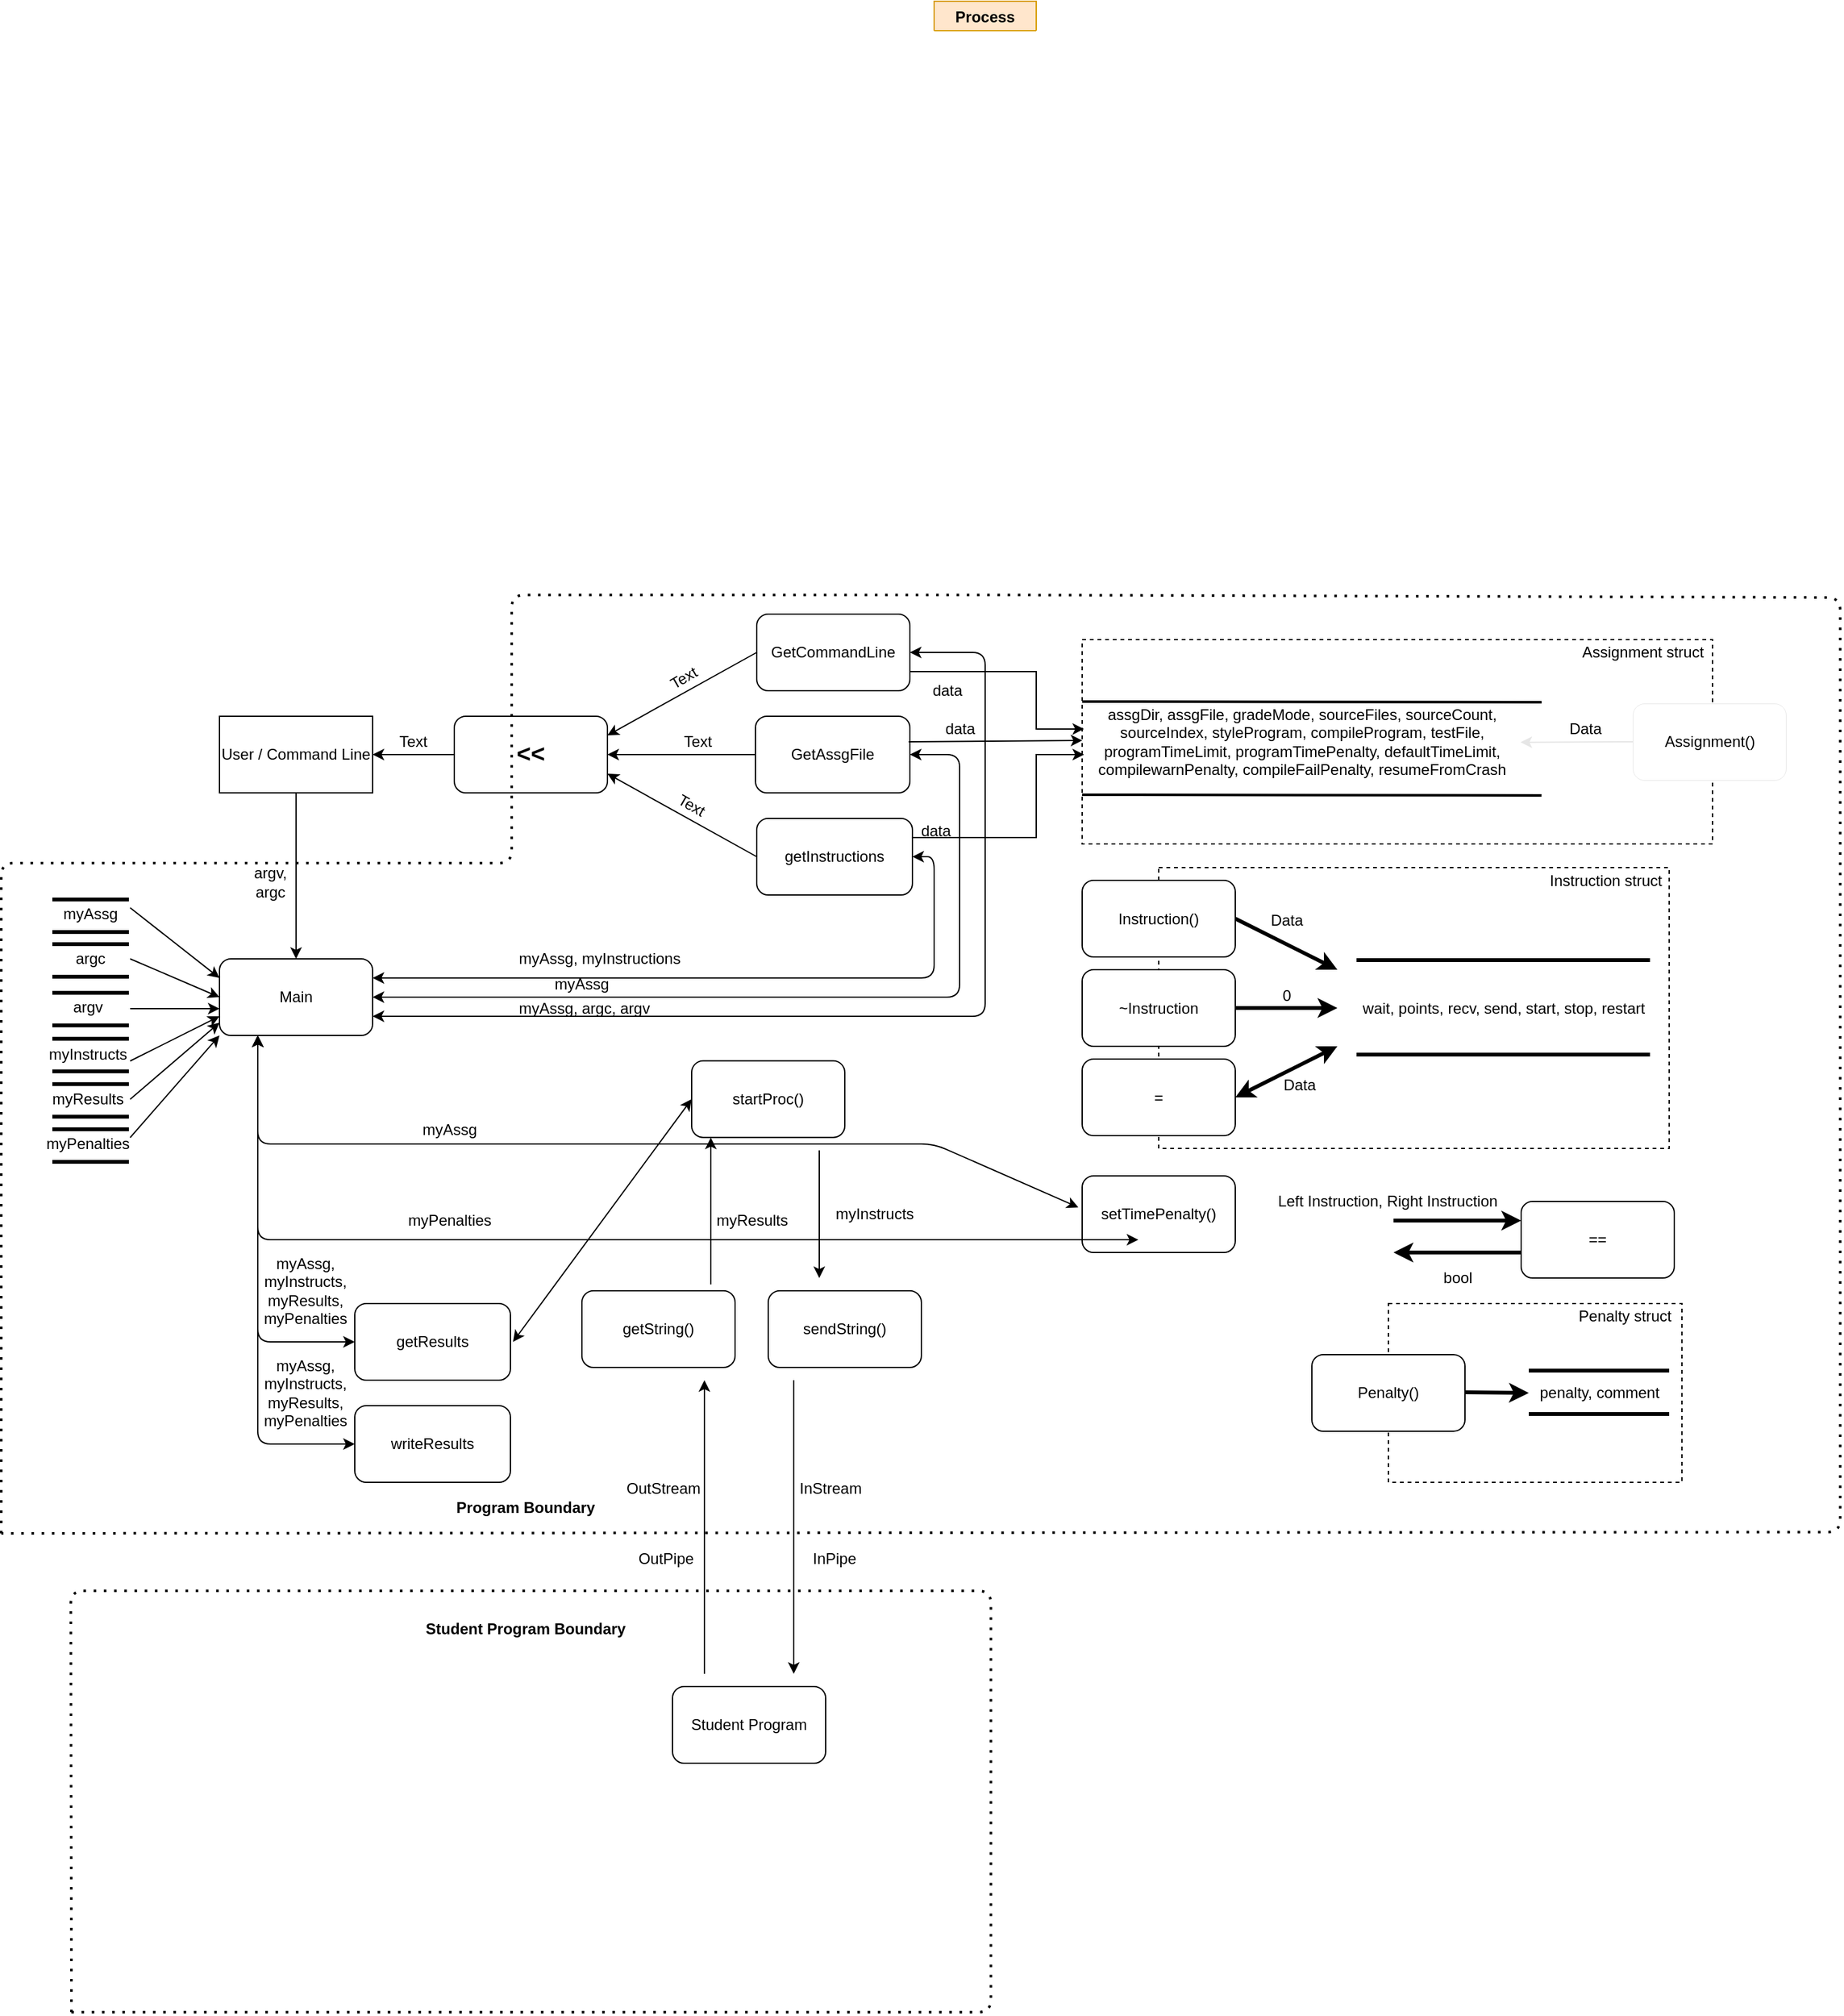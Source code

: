 <mxfile version="14.8.0" type="github">
  <diagram id="rguHkUJNCdWoJHxLz1bB" name="Main">
    <mxGraphModel dx="1021" dy="1417" grid="1" gridSize="10" guides="1" tooltips="1" connect="1" arrows="1" fold="1" page="1" pageScale="1" pageWidth="1100" pageHeight="850" math="0" shadow="0">
      <root>
        <mxCell id="0" />
        <mxCell id="1" parent="0" />
        <mxCell id="ouV6f6dpfnicYTkGdIAP-37" value="" style="rounded=0;whiteSpace=wrap;html=1;dashed=1;" parent="1" vertex="1">
          <mxGeometry x="1206" y="860" width="230" height="140" as="geometry" />
        </mxCell>
        <mxCell id="ouV6f6dpfnicYTkGdIAP-25" value="" style="rounded=0;whiteSpace=wrap;html=1;dashed=1;" parent="1" vertex="1">
          <mxGeometry x="1026" y="518.5" width="400" height="220" as="geometry" />
        </mxCell>
        <mxCell id="ouV6f6dpfnicYTkGdIAP-11" value="" style="rounded=0;whiteSpace=wrap;html=1;dashed=1;strokeWidth=1;direction=east;" parent="1" vertex="1">
          <mxGeometry x="966" y="340" width="494" height="160" as="geometry" />
        </mxCell>
        <mxCell id="XmJ7mHtLs4GO2itL8WQK-5" value="Main" style="rounded=1;whiteSpace=wrap;html=1;" parent="1" vertex="1">
          <mxGeometry x="290" y="590" width="120" height="60" as="geometry" />
        </mxCell>
        <mxCell id="nmjA72ro4ZMUYENDKjPd-1" value="Process" style="swimlane;fillColor=#ffe6cc;strokeColor=#d79b00;startSize=30;" parent="1" vertex="1" collapsed="1">
          <mxGeometry x="850" y="-160" width="80" height="23" as="geometry">
            <mxRectangle x="850" y="-160" width="200" height="430" as="alternateBounds" />
          </mxGeometry>
        </mxCell>
        <mxCell id="nmjA72ro4ZMUYENDKjPd-2" value="- *myPenalty" style="text;html=1;align=center;verticalAlign=middle;resizable=0;points=[];autosize=1;strokeColor=none;" parent="nmjA72ro4ZMUYENDKjPd-1" vertex="1">
          <mxGeometry x="4" y="30" width="80" height="20" as="geometry" />
        </mxCell>
        <mxCell id="nmjA72ro4ZMUYENDKjPd-8" value="- killPenalty" style="text;html=1;align=center;verticalAlign=middle;resizable=0;points=[];autosize=1;strokeColor=none;" parent="nmjA72ro4ZMUYENDKjPd-1" vertex="1">
          <mxGeometry y="50" width="80" height="20" as="geometry" />
        </mxCell>
        <mxCell id="nmjA72ro4ZMUYENDKjPd-9" value="- timePenalty" style="text;html=1;align=center;verticalAlign=middle;resizable=0;points=[];autosize=1;strokeColor=none;" parent="nmjA72ro4ZMUYENDKjPd-1" vertex="1">
          <mxGeometry y="70" width="90" height="20" as="geometry" />
        </mxCell>
        <mxCell id="nmjA72ro4ZMUYENDKjPd-10" value="- killedPid" style="text;html=1;align=center;verticalAlign=middle;resizable=0;points=[];autosize=1;strokeColor=none;" parent="nmjA72ro4ZMUYENDKjPd-1" vertex="1">
          <mxGeometry y="90" width="70" height="20" as="geometry" />
        </mxCell>
        <mxCell id="nmjA72ro4ZMUYENDKjPd-11" value="- lastSignal" style="text;html=1;align=center;verticalAlign=middle;resizable=0;points=[];autosize=1;strokeColor=none;" parent="nmjA72ro4ZMUYENDKjPd-1" vertex="1">
          <mxGeometry x="4" y="110" width="70" height="20" as="geometry" />
        </mxCell>
        <mxCell id="nmjA72ro4ZMUYENDKjPd-12" value="- currentPid" style="text;html=1;align=center;verticalAlign=middle;resizable=0;points=[];autosize=1;strokeColor=none;" parent="nmjA72ro4ZMUYENDKjPd-1" vertex="1">
          <mxGeometry y="130" width="80" height="20" as="geometry" />
        </mxCell>
        <mxCell id="nmjA72ro4ZMUYENDKjPd-13" value="- inPipe[]" style="text;html=1;align=center;verticalAlign=middle;resizable=0;points=[];autosize=1;strokeColor=none;" parent="nmjA72ro4ZMUYENDKjPd-1" vertex="1">
          <mxGeometry x="4" y="150" width="60" height="20" as="geometry" />
        </mxCell>
        <mxCell id="nmjA72ro4ZMUYENDKjPd-14" value="- outPipe[]" style="text;html=1;align=center;verticalAlign=middle;resizable=0;points=[];autosize=1;strokeColor=none;" parent="nmjA72ro4ZMUYENDKjPd-1" vertex="1">
          <mxGeometry x="2" y="170" width="70" height="20" as="geometry" />
        </mxCell>
        <mxCell id="nmjA72ro4ZMUYENDKjPd-16" value="- *inStream" style="text;html=1;align=center;verticalAlign=middle;resizable=0;points=[];autosize=1;strokeColor=none;" parent="nmjA72ro4ZMUYENDKjPd-1" vertex="1">
          <mxGeometry y="190" width="80" height="20" as="geometry" />
        </mxCell>
        <mxCell id="nmjA72ro4ZMUYENDKjPd-17" value="- *outStream" style="text;html=1;align=center;verticalAlign=middle;resizable=0;points=[];autosize=1;strokeColor=none;" parent="nmjA72ro4ZMUYENDKjPd-1" vertex="1">
          <mxGeometry x="4" y="210" width="80" height="20" as="geometry" />
        </mxCell>
        <mxCell id="ETJHJ8PqHRaNLE2HF3tO-7" value="" style="endArrow=none;html=1;strokeWidth=3;fillColor=#fff2cc;strokeColor=#d6b656;" parent="nmjA72ro4ZMUYENDKjPd-1" edge="1">
          <mxGeometry width="50" height="50" relative="1" as="geometry">
            <mxPoint y="230" as="sourcePoint" />
            <mxPoint x="200" y="230" as="targetPoint" />
            <Array as="points">
              <mxPoint x="100" y="230" />
            </Array>
          </mxGeometry>
        </mxCell>
        <mxCell id="ETJHJ8PqHRaNLE2HF3tO-9" value="+ getInPipeNum" style="text;html=1;align=center;verticalAlign=middle;resizable=0;points=[];autosize=1;strokeColor=none;" parent="nmjA72ro4ZMUYENDKjPd-1" vertex="1">
          <mxGeometry x="5" y="240" width="100" height="20" as="geometry" />
        </mxCell>
        <mxCell id="ETJHJ8PqHRaNLE2HF3tO-10" value="+ getLastSig" style="text;html=1;align=center;verticalAlign=middle;resizable=0;points=[];autosize=1;strokeColor=none;" parent="nmjA72ro4ZMUYENDKjPd-1" vertex="1">
          <mxGeometry x="5" y="260" width="80" height="20" as="geometry" />
        </mxCell>
        <mxCell id="ETJHJ8PqHRaNLE2HF3tO-11" value="+ setPenalty" style="text;html=1;align=center;verticalAlign=middle;resizable=0;points=[];autosize=1;strokeColor=none;" parent="nmjA72ro4ZMUYENDKjPd-1" vertex="1">
          <mxGeometry x="5" y="280" width="80" height="20" as="geometry" />
        </mxCell>
        <mxCell id="ETJHJ8PqHRaNLE2HF3tO-12" value="+ setTimePenalty" style="text;html=1;align=center;verticalAlign=middle;resizable=0;points=[];autosize=1;strokeColor=none;spacing=2;" parent="nmjA72ro4ZMUYENDKjPd-1" vertex="1">
          <mxGeometry x="3" y="300" width="110" height="20" as="geometry" />
        </mxCell>
        <mxCell id="ETJHJ8PqHRaNLE2HF3tO-13" value="+ startProc" style="text;html=1;align=center;verticalAlign=middle;resizable=0;points=[];autosize=1;strokeColor=none;" parent="nmjA72ro4ZMUYENDKjPd-1" vertex="1">
          <mxGeometry x="7" y="320" width="70" height="20" as="geometry" />
        </mxCell>
        <mxCell id="ETJHJ8PqHRaNLE2HF3tO-14" value="+ killPid" style="text;html=1;align=center;verticalAlign=middle;resizable=0;points=[];autosize=1;strokeColor=none;" parent="nmjA72ro4ZMUYENDKjPd-1" vertex="1">
          <mxGeometry x="4" y="340" width="60" height="20" as="geometry" />
        </mxCell>
        <mxCell id="ETJHJ8PqHRaNLE2HF3tO-15" value="+ testxit" style="text;html=1;align=center;verticalAlign=middle;resizable=0;points=[];autosize=1;strokeColor=none;" parent="nmjA72ro4ZMUYENDKjPd-1" vertex="1">
          <mxGeometry x="4" y="360" width="60" height="20" as="geometry" />
        </mxCell>
        <mxCell id="ETJHJ8PqHRaNLE2HF3tO-16" value="+ sendString" style="text;html=1;align=center;verticalAlign=middle;resizable=0;points=[];autosize=1;strokeColor=none;" parent="nmjA72ro4ZMUYENDKjPd-1" vertex="1">
          <mxGeometry x="7" y="380" width="80" height="20" as="geometry" />
        </mxCell>
        <mxCell id="ETJHJ8PqHRaNLE2HF3tO-17" value="+ *getString" style="text;html=1;align=center;verticalAlign=middle;resizable=0;points=[];autosize=1;strokeColor=none;" parent="nmjA72ro4ZMUYENDKjPd-1" vertex="1">
          <mxGeometry x="5" y="400" width="80" height="20" as="geometry" />
        </mxCell>
        <mxCell id="XmJ7mHtLs4GO2itL8WQK-11" value="" style="endArrow=classic;html=1;entryX=0.5;entryY=0;entryDx=0;entryDy=0;exitX=0.5;exitY=1;exitDx=0;exitDy=0;" parent="1" source="E9xuSxnTIN58teKCuuX2-3" target="XmJ7mHtLs4GO2itL8WQK-5" edge="1">
          <mxGeometry width="50" height="50" relative="1" as="geometry">
            <mxPoint x="340" y="392" as="sourcePoint" />
            <mxPoint x="440" y="460" as="targetPoint" />
          </mxGeometry>
        </mxCell>
        <mxCell id="Mvc_CKgihEDWktyKTYWP-44" style="edgeStyle=orthogonalEdgeStyle;rounded=0;orthogonalLoop=1;jettySize=auto;html=1;exitX=1;exitY=0.25;exitDx=0;exitDy=0;entryX=0;entryY=0.667;entryDx=0;entryDy=0;entryPerimeter=0;strokeWidth=1;" parent="1" source="XmJ7mHtLs4GO2itL8WQK-14" target="ouV6f6dpfnicYTkGdIAP-5" edge="1">
          <mxGeometry relative="1" as="geometry">
            <Array as="points">
              <mxPoint x="930" y="495" />
              <mxPoint x="930" y="430" />
            </Array>
          </mxGeometry>
        </mxCell>
        <mxCell id="XmJ7mHtLs4GO2itL8WQK-14" value="getInstructions" style="rounded=1;whiteSpace=wrap;html=1;" parent="1" vertex="1">
          <mxGeometry x="711" y="480" width="122" height="60" as="geometry" />
        </mxCell>
        <mxCell id="Mvc_CKgihEDWktyKTYWP-8" style="edgeStyle=orthogonalEdgeStyle;rounded=0;orthogonalLoop=1;jettySize=auto;html=1;exitX=1;exitY=0.75;exitDx=0;exitDy=0;strokeColor=#000000;strokeWidth=1;entryX=0;entryY=0.333;entryDx=0;entryDy=0;entryPerimeter=0;" parent="1" source="XmJ7mHtLs4GO2itL8WQK-15" target="ouV6f6dpfnicYTkGdIAP-5" edge="1">
          <mxGeometry relative="1" as="geometry">
            <mxPoint x="1020" y="405" as="targetPoint" />
            <Array as="points">
              <mxPoint x="930" y="365" />
              <mxPoint x="930" y="410" />
            </Array>
          </mxGeometry>
        </mxCell>
        <mxCell id="XmJ7mHtLs4GO2itL8WQK-15" value="GetCommandLine" style="rounded=1;whiteSpace=wrap;html=1;" parent="1" vertex="1">
          <mxGeometry x="711" y="320" width="120" height="60" as="geometry" />
        </mxCell>
        <mxCell id="XmJ7mHtLs4GO2itL8WQK-16" value="GetAssgFile" style="rounded=1;whiteSpace=wrap;html=1;" parent="1" vertex="1">
          <mxGeometry x="710" y="400" width="121" height="60" as="geometry" />
        </mxCell>
        <mxCell id="XmJ7mHtLs4GO2itL8WQK-20" value="argv, argc" style="text;html=1;strokeColor=none;fillColor=none;align=center;verticalAlign=middle;whiteSpace=wrap;rounded=0;rotation=0;" parent="1" vertex="1">
          <mxGeometry x="310" y="520" width="40" height="20" as="geometry" />
        </mxCell>
        <mxCell id="XmJ7mHtLs4GO2itL8WQK-21" value="myAssg, argc, argv" style="text;html=1;strokeColor=none;fillColor=none;align=center;verticalAlign=middle;whiteSpace=wrap;rounded=0;rotation=0;" parent="1" vertex="1">
          <mxGeometry x="518" y="610" width="116" height="37" as="geometry" />
        </mxCell>
        <mxCell id="E9xuSxnTIN58teKCuuX2-3" value="User / Command Line" style="rounded=0;whiteSpace=wrap;html=1;" parent="1" vertex="1">
          <mxGeometry x="290" y="400" width="120" height="60" as="geometry" />
        </mxCell>
        <mxCell id="E9xuSxnTIN58teKCuuX2-4" value="&lt;b&gt;&lt;font style=&quot;font-size: 19px&quot;&gt;&amp;lt;&amp;lt;&lt;/font&gt;&lt;/b&gt;" style="rounded=1;whiteSpace=wrap;html=1;" parent="1" vertex="1">
          <mxGeometry x="474" y="400" width="120" height="60" as="geometry" />
        </mxCell>
        <mxCell id="RXPGKztGr5cZx4qu9Qo7-2" value="" style="endArrow=none;html=1;strokeColor=#000000;strokeWidth=3;" parent="1" edge="1">
          <mxGeometry width="50" height="50" relative="1" as="geometry">
            <mxPoint x="159" y="543.5" as="sourcePoint" />
            <mxPoint x="219" y="543.5" as="targetPoint" />
          </mxGeometry>
        </mxCell>
        <mxCell id="RXPGKztGr5cZx4qu9Qo7-3" value="" style="endArrow=none;html=1;strokeColor=#000000;strokeWidth=3;" parent="1" edge="1">
          <mxGeometry width="50" height="50" relative="1" as="geometry">
            <mxPoint x="159" y="569" as="sourcePoint" />
            <mxPoint x="219" y="569" as="targetPoint" />
          </mxGeometry>
        </mxCell>
        <mxCell id="RXPGKztGr5cZx4qu9Qo7-4" value="myAssg" style="text;html=1;strokeColor=none;fillColor=none;align=center;verticalAlign=middle;whiteSpace=wrap;rounded=0;" parent="1" vertex="1">
          <mxGeometry x="169" y="540" width="40" height="29" as="geometry" />
        </mxCell>
        <mxCell id="RXPGKztGr5cZx4qu9Qo7-17" value="myAssg" style="text;html=1;strokeColor=none;fillColor=none;align=center;verticalAlign=middle;whiteSpace=wrap;rounded=0;" parent="1" vertex="1">
          <mxGeometry x="554" y="600" width="40" height="20" as="geometry" />
        </mxCell>
        <mxCell id="RXPGKztGr5cZx4qu9Qo7-18" value="myAssg, myInstructions" style="text;html=1;strokeColor=none;fillColor=none;align=center;verticalAlign=middle;whiteSpace=wrap;rounded=0;" parent="1" vertex="1">
          <mxGeometry x="510" y="580" width="156" height="20" as="geometry" />
        </mxCell>
        <mxCell id="RXPGKztGr5cZx4qu9Qo7-19" value="" style="endArrow=classic;html=1;strokeColor=#000000;strokeWidth=1;entryX=1;entryY=0.75;entryDx=0;entryDy=0;exitX=0;exitY=0.5;exitDx=0;exitDy=0;" parent="1" source="XmJ7mHtLs4GO2itL8WQK-14" target="E9xuSxnTIN58teKCuuX2-4" edge="1">
          <mxGeometry width="50" height="50" relative="1" as="geometry">
            <mxPoint x="660" y="610" as="sourcePoint" />
            <mxPoint x="710" y="560" as="targetPoint" />
          </mxGeometry>
        </mxCell>
        <mxCell id="RXPGKztGr5cZx4qu9Qo7-20" value="" style="endArrow=classic;html=1;strokeColor=#000000;strokeWidth=1;entryX=1;entryY=0.5;entryDx=0;entryDy=0;exitX=0;exitY=0.5;exitDx=0;exitDy=0;" parent="1" source="XmJ7mHtLs4GO2itL8WQK-16" target="E9xuSxnTIN58teKCuuX2-4" edge="1">
          <mxGeometry width="50" height="50" relative="1" as="geometry">
            <mxPoint x="672.5" y="565" as="sourcePoint" />
            <mxPoint x="555.5" y="500" as="targetPoint" />
          </mxGeometry>
        </mxCell>
        <mxCell id="RXPGKztGr5cZx4qu9Qo7-21" value="" style="endArrow=classic;html=1;strokeColor=#000000;strokeWidth=1;entryX=1;entryY=0.25;entryDx=0;entryDy=0;exitX=0;exitY=0.5;exitDx=0;exitDy=0;" parent="1" source="XmJ7mHtLs4GO2itL8WQK-15" target="E9xuSxnTIN58teKCuuX2-4" edge="1">
          <mxGeometry width="50" height="50" relative="1" as="geometry">
            <mxPoint x="686" y="370" as="sourcePoint" />
            <mxPoint x="570" y="370" as="targetPoint" />
          </mxGeometry>
        </mxCell>
        <mxCell id="RXPGKztGr5cZx4qu9Qo7-22" value="Text" style="text;html=1;strokeColor=none;fillColor=none;align=center;verticalAlign=middle;whiteSpace=wrap;rounded=0;rotation=-30;" parent="1" vertex="1">
          <mxGeometry x="634" y="360" width="40" height="20" as="geometry" />
        </mxCell>
        <mxCell id="RXPGKztGr5cZx4qu9Qo7-23" value="Text" style="text;html=1;strokeColor=none;fillColor=none;align=center;verticalAlign=middle;whiteSpace=wrap;rounded=0;rotation=0;" parent="1" vertex="1">
          <mxGeometry x="645" y="410" width="40" height="20" as="geometry" />
        </mxCell>
        <mxCell id="RXPGKztGr5cZx4qu9Qo7-24" value="Text" style="text;html=1;strokeColor=none;fillColor=none;align=center;verticalAlign=middle;whiteSpace=wrap;rounded=0;rotation=30;" parent="1" vertex="1">
          <mxGeometry x="640" y="460" width="40" height="20" as="geometry" />
        </mxCell>
        <mxCell id="RXPGKztGr5cZx4qu9Qo7-25" value="Text" style="text;html=1;strokeColor=none;fillColor=none;align=center;verticalAlign=middle;whiteSpace=wrap;rounded=0;rotation=0;" parent="1" vertex="1">
          <mxGeometry x="422" y="410" width="40" height="20" as="geometry" />
        </mxCell>
        <mxCell id="RXPGKztGr5cZx4qu9Qo7-26" value="" style="endArrow=classic;html=1;strokeColor=#000000;strokeWidth=1;entryX=1;entryY=0.5;entryDx=0;entryDy=0;exitX=0;exitY=0.5;exitDx=0;exitDy=0;" parent="1" source="E9xuSxnTIN58teKCuuX2-4" target="E9xuSxnTIN58teKCuuX2-3" edge="1">
          <mxGeometry width="50" height="50" relative="1" as="geometry">
            <mxPoint x="721" y="360" as="sourcePoint" />
            <mxPoint x="604" y="425" as="targetPoint" />
          </mxGeometry>
        </mxCell>
        <mxCell id="RXPGKztGr5cZx4qu9Qo7-27" value="" style="endArrow=none;html=1;strokeColor=#000000;strokeWidth=3;" parent="1" edge="1">
          <mxGeometry width="50" height="50" relative="1" as="geometry">
            <mxPoint x="159" y="578.5" as="sourcePoint" />
            <mxPoint x="219" y="578.5" as="targetPoint" />
          </mxGeometry>
        </mxCell>
        <mxCell id="RXPGKztGr5cZx4qu9Qo7-28" value="" style="endArrow=none;html=1;strokeColor=#000000;strokeWidth=3;" parent="1" edge="1">
          <mxGeometry width="50" height="50" relative="1" as="geometry">
            <mxPoint x="159" y="604" as="sourcePoint" />
            <mxPoint x="219" y="604" as="targetPoint" />
          </mxGeometry>
        </mxCell>
        <mxCell id="RXPGKztGr5cZx4qu9Qo7-29" value="argc" style="text;html=1;strokeColor=none;fillColor=none;align=center;verticalAlign=middle;whiteSpace=wrap;rounded=0;" parent="1" vertex="1">
          <mxGeometry x="169" y="575" width="40" height="29" as="geometry" />
        </mxCell>
        <mxCell id="RXPGKztGr5cZx4qu9Qo7-30" value="" style="endArrow=none;html=1;strokeColor=#000000;strokeWidth=3;" parent="1" edge="1">
          <mxGeometry width="50" height="50" relative="1" as="geometry">
            <mxPoint x="159" y="616.59" as="sourcePoint" />
            <mxPoint x="219" y="616.59" as="targetPoint" />
          </mxGeometry>
        </mxCell>
        <mxCell id="RXPGKztGr5cZx4qu9Qo7-31" value="" style="endArrow=none;html=1;strokeColor=#000000;strokeWidth=3;" parent="1" edge="1">
          <mxGeometry width="50" height="50" relative="1" as="geometry">
            <mxPoint x="159" y="642.09" as="sourcePoint" />
            <mxPoint x="219" y="642.09" as="targetPoint" />
          </mxGeometry>
        </mxCell>
        <mxCell id="RXPGKztGr5cZx4qu9Qo7-32" value="argv" style="text;html=1;strokeColor=none;fillColor=none;align=center;verticalAlign=middle;whiteSpace=wrap;rounded=0;" parent="1" vertex="1">
          <mxGeometry x="167" y="613.92" width="40" height="29" as="geometry" />
        </mxCell>
        <mxCell id="RXPGKztGr5cZx4qu9Qo7-33" value="" style="endArrow=classic;startArrow=classic;html=1;strokeColor=#000000;strokeWidth=1;entryX=1;entryY=0.5;entryDx=0;entryDy=0;exitX=1;exitY=0.5;exitDx=0;exitDy=0;" parent="1" source="XmJ7mHtLs4GO2itL8WQK-5" target="XmJ7mHtLs4GO2itL8WQK-16" edge="1">
          <mxGeometry width="50" height="50" relative="1" as="geometry">
            <mxPoint x="390" y="600" as="sourcePoint" />
            <mxPoint x="440" y="550" as="targetPoint" />
            <Array as="points">
              <mxPoint x="870" y="620" />
              <mxPoint x="870" y="430" />
            </Array>
          </mxGeometry>
        </mxCell>
        <mxCell id="RXPGKztGr5cZx4qu9Qo7-34" value="" style="endArrow=classic;startArrow=classic;html=1;strokeColor=#000000;strokeWidth=1;entryX=1;entryY=0.5;entryDx=0;entryDy=0;exitX=1;exitY=0.75;exitDx=0;exitDy=0;" parent="1" source="XmJ7mHtLs4GO2itL8WQK-5" target="XmJ7mHtLs4GO2itL8WQK-15" edge="1">
          <mxGeometry width="50" height="50" relative="1" as="geometry">
            <mxPoint x="390" y="600" as="sourcePoint" />
            <mxPoint x="440" y="550" as="targetPoint" />
            <Array as="points">
              <mxPoint x="890" y="635" />
              <mxPoint x="890" y="350" />
            </Array>
          </mxGeometry>
        </mxCell>
        <mxCell id="RXPGKztGr5cZx4qu9Qo7-35" value="" style="endArrow=classic;startArrow=classic;html=1;strokeColor=#000000;strokeWidth=1;entryX=1;entryY=0.5;entryDx=0;entryDy=0;exitX=1;exitY=0.25;exitDx=0;exitDy=0;" parent="1" source="XmJ7mHtLs4GO2itL8WQK-5" target="XmJ7mHtLs4GO2itL8WQK-14" edge="1">
          <mxGeometry width="50" height="50" relative="1" as="geometry">
            <mxPoint x="390" y="600" as="sourcePoint" />
            <mxPoint x="440" y="550" as="targetPoint" />
            <Array as="points">
              <mxPoint x="850" y="605" />
              <mxPoint x="850" y="510" />
            </Array>
          </mxGeometry>
        </mxCell>
        <mxCell id="RXPGKztGr5cZx4qu9Qo7-36" value="" style="endArrow=classic;html=1;strokeColor=#000000;strokeWidth=1;entryX=0;entryY=0.25;entryDx=0;entryDy=0;" parent="1" target="XmJ7mHtLs4GO2itL8WQK-5" edge="1">
          <mxGeometry width="50" height="50" relative="1" as="geometry">
            <mxPoint x="220" y="550" as="sourcePoint" />
            <mxPoint x="290" y="620" as="targetPoint" />
          </mxGeometry>
        </mxCell>
        <mxCell id="ouV6f6dpfnicYTkGdIAP-5" value="assgDir, assgFile, gradeMode, sourceFiles, sourceCount, &lt;br&gt;sourceIndex, styleProgram, compileProgram, testFile, &lt;br&gt;programTimeLimit, programTimePenalty, defaultTimeLimit, &lt;br&gt;compilewarnPenalty, compileFailPenalty, resumeFromCrash" style="text;html=1;resizable=0;autosize=1;align=center;verticalAlign=middle;points=[];fillColor=none;strokeColor=none;rounded=0;strokeWidth=0;direction=east;" parent="1" vertex="1">
          <mxGeometry x="967.5" y="390" width="340" height="60" as="geometry" />
        </mxCell>
        <mxCell id="ouV6f6dpfnicYTkGdIAP-7" value="" style="shape=link;html=1;width=72;strokeWidth=2;" parent="1" edge="1">
          <mxGeometry width="100" relative="1" as="geometry">
            <mxPoint x="1326" y="425.5" as="sourcePoint" />
            <mxPoint x="966" y="425" as="targetPoint" />
          </mxGeometry>
        </mxCell>
        <mxCell id="ouV6f6dpfnicYTkGdIAP-8" value="Assignment()" style="rounded=1;whiteSpace=wrap;html=1;strokeWidth=0;direction=east;" parent="1" vertex="1">
          <mxGeometry x="1397.5" y="390" width="120" height="60" as="geometry" />
        </mxCell>
        <mxCell id="ouV6f6dpfnicYTkGdIAP-12" value="wait, points, recv, send, start, stop, restart" style="text;html=1;align=center;verticalAlign=middle;resizable=0;points=[];autosize=1;strokeColor=none;" parent="1" vertex="1">
          <mxGeometry x="1176" y="618.5" width="240" height="20" as="geometry" />
        </mxCell>
        <mxCell id="ouV6f6dpfnicYTkGdIAP-13" value="~Instruction" style="rounded=1;whiteSpace=wrap;html=1;" parent="1" vertex="1">
          <mxGeometry x="966" y="598.5" width="120" height="60" as="geometry" />
        </mxCell>
        <mxCell id="ouV6f6dpfnicYTkGdIAP-14" value="Instruction()" style="rounded=1;whiteSpace=wrap;html=1;" parent="1" vertex="1">
          <mxGeometry x="966" y="528.5" width="120" height="60" as="geometry" />
        </mxCell>
        <mxCell id="ouV6f6dpfnicYTkGdIAP-15" value="Data" style="text;html=1;resizable=0;autosize=1;align=center;verticalAlign=middle;points=[];fillColor=none;strokeColor=none;rounded=0;strokeWidth=0;direction=east;" parent="1" vertex="1">
          <mxGeometry x="1340" y="400" width="40" height="20" as="geometry" />
        </mxCell>
        <mxCell id="ouV6f6dpfnicYTkGdIAP-16" value="=" style="rounded=1;whiteSpace=wrap;html=1;" parent="1" vertex="1">
          <mxGeometry x="966" y="668.5" width="120" height="60" as="geometry" />
        </mxCell>
        <mxCell id="ouV6f6dpfnicYTkGdIAP-17" value="" style="shape=link;html=1;width=72;strokeWidth=3;" parent="1" edge="1">
          <mxGeometry width="100" relative="1" as="geometry">
            <mxPoint x="1411" y="628" as="sourcePoint" />
            <mxPoint x="1181" y="628" as="targetPoint" />
          </mxGeometry>
        </mxCell>
        <mxCell id="ouV6f6dpfnicYTkGdIAP-18" value="" style="endArrow=classic;html=1;strokeWidth=3;" parent="1" edge="1">
          <mxGeometry width="50" height="50" relative="1" as="geometry">
            <mxPoint x="1086" y="558.5" as="sourcePoint" />
            <mxPoint x="1166" y="598.5" as="targetPoint" />
          </mxGeometry>
        </mxCell>
        <mxCell id="ouV6f6dpfnicYTkGdIAP-19" value="Data" style="text;html=1;resizable=0;autosize=1;align=center;verticalAlign=middle;points=[];fillColor=none;strokeColor=none;rounded=0;" parent="1" vertex="1">
          <mxGeometry x="1106" y="550" width="40" height="20" as="geometry" />
        </mxCell>
        <mxCell id="ouV6f6dpfnicYTkGdIAP-20" value="" style="endArrow=classic;html=1;strokeWidth=3;exitX=1;exitY=0.5;exitDx=0;exitDy=0;" parent="1" source="ouV6f6dpfnicYTkGdIAP-13" edge="1">
          <mxGeometry width="50" height="50" relative="1" as="geometry">
            <mxPoint x="1066" y="608.5" as="sourcePoint" />
            <mxPoint x="1166" y="628.5" as="targetPoint" />
          </mxGeometry>
        </mxCell>
        <mxCell id="ouV6f6dpfnicYTkGdIAP-21" value="0" style="text;html=1;resizable=0;autosize=1;align=center;verticalAlign=middle;points=[];fillColor=none;strokeColor=none;rounded=0;" parent="1" vertex="1">
          <mxGeometry x="1116" y="608.5" width="20" height="20" as="geometry" />
        </mxCell>
        <mxCell id="ouV6f6dpfnicYTkGdIAP-23" value="" style="endArrow=classic;startArrow=classic;html=1;strokeWidth=3;exitX=1;exitY=0.5;exitDx=0;exitDy=0;" parent="1" source="ouV6f6dpfnicYTkGdIAP-16" edge="1">
          <mxGeometry width="50" height="50" relative="1" as="geometry">
            <mxPoint x="1101" y="708.5" as="sourcePoint" />
            <mxPoint x="1166" y="658.5" as="targetPoint" />
          </mxGeometry>
        </mxCell>
        <mxCell id="ouV6f6dpfnicYTkGdIAP-24" value="Data" style="text;html=1;resizable=0;autosize=1;align=center;verticalAlign=middle;points=[];fillColor=none;strokeColor=none;rounded=0;" parent="1" vertex="1">
          <mxGeometry x="1116" y="678.5" width="40" height="20" as="geometry" />
        </mxCell>
        <mxCell id="ouV6f6dpfnicYTkGdIAP-26" value="Instruction struct" style="text;html=1;resizable=0;autosize=1;align=center;verticalAlign=middle;points=[];fillColor=none;strokeColor=none;rounded=0;" parent="1" vertex="1">
          <mxGeometry x="1326" y="518.5" width="100" height="20" as="geometry" />
        </mxCell>
        <mxCell id="ouV6f6dpfnicYTkGdIAP-27" value="Assignment struct" style="text;html=1;resizable=0;autosize=1;align=center;verticalAlign=middle;points=[];fillColor=none;strokeColor=none;rounded=0;strokeWidth=0;direction=east;" parent="1" vertex="1">
          <mxGeometry x="1350" y="340" width="110" height="20" as="geometry" />
        </mxCell>
        <mxCell id="ouV6f6dpfnicYTkGdIAP-28" value="==" style="rounded=1;whiteSpace=wrap;html=1;" parent="1" vertex="1">
          <mxGeometry x="1310" y="780" width="120" height="60" as="geometry" />
        </mxCell>
        <mxCell id="ouV6f6dpfnicYTkGdIAP-29" value="" style="endArrow=classic;html=1;strokeWidth=3;entryX=0;entryY=0.25;entryDx=0;entryDy=0;" parent="1" target="ouV6f6dpfnicYTkGdIAP-28" edge="1">
          <mxGeometry width="50" height="50" relative="1" as="geometry">
            <mxPoint x="1210" y="795" as="sourcePoint" />
            <mxPoint x="1060" y="740" as="targetPoint" />
          </mxGeometry>
        </mxCell>
        <mxCell id="ouV6f6dpfnicYTkGdIAP-30" value="" style="endArrow=classic;html=1;strokeWidth=3;" parent="1" edge="1">
          <mxGeometry width="50" height="50" relative="1" as="geometry">
            <mxPoint x="1310" y="820" as="sourcePoint" />
            <mxPoint x="1210" y="820" as="targetPoint" />
          </mxGeometry>
        </mxCell>
        <mxCell id="ouV6f6dpfnicYTkGdIAP-31" value="Left Instruction, Right Instruction" style="text;html=1;resizable=0;autosize=1;align=center;verticalAlign=middle;points=[];fillColor=none;strokeColor=none;rounded=0;" parent="1" vertex="1">
          <mxGeometry x="1110" y="770" width="190" height="20" as="geometry" />
        </mxCell>
        <mxCell id="ouV6f6dpfnicYTkGdIAP-32" value="bool" style="text;html=1;resizable=0;autosize=1;align=center;verticalAlign=middle;points=[];fillColor=none;strokeColor=none;rounded=0;" parent="1" vertex="1">
          <mxGeometry x="1240" y="830" width="40" height="20" as="geometry" />
        </mxCell>
        <mxCell id="ouV6f6dpfnicYTkGdIAP-33" value="Penalty()" style="rounded=1;whiteSpace=wrap;html=1;" parent="1" vertex="1">
          <mxGeometry x="1146" y="900" width="120" height="60" as="geometry" />
        </mxCell>
        <mxCell id="ouV6f6dpfnicYTkGdIAP-34" value="" style="endArrow=classic;html=1;strokeWidth=3;" parent="1" edge="1">
          <mxGeometry width="50" height="50" relative="1" as="geometry">
            <mxPoint x="1266" y="929.5" as="sourcePoint" />
            <mxPoint x="1316" y="930" as="targetPoint" />
          </mxGeometry>
        </mxCell>
        <mxCell id="ouV6f6dpfnicYTkGdIAP-35" value="" style="shape=link;html=1;width=32;strokeWidth=3;" parent="1" edge="1">
          <mxGeometry width="100" relative="1" as="geometry">
            <mxPoint x="1426" y="929.5" as="sourcePoint" />
            <mxPoint x="1316" y="929.5" as="targetPoint" />
          </mxGeometry>
        </mxCell>
        <mxCell id="ouV6f6dpfnicYTkGdIAP-36" value="penalty, comment" style="text;html=1;resizable=0;autosize=1;align=center;verticalAlign=middle;points=[];fillColor=none;strokeColor=none;rounded=0;" parent="1" vertex="1">
          <mxGeometry x="1316" y="920" width="110" height="20" as="geometry" />
        </mxCell>
        <mxCell id="ouV6f6dpfnicYTkGdIAP-38" value="Penalty struct" style="text;html=1;resizable=0;autosize=1;align=center;verticalAlign=middle;points=[];fillColor=none;strokeColor=none;rounded=0;" parent="1" vertex="1">
          <mxGeometry x="1346" y="860" width="90" height="20" as="geometry" />
        </mxCell>
        <mxCell id="TsAD6GtPPK-NTKVQld-j-2" value="" style="endArrow=none;dashed=1;html=1;dashPattern=1 3;strokeWidth=2;" parent="1" edge="1">
          <mxGeometry width="50" height="50" relative="1" as="geometry">
            <mxPoint x="119" y="1040" as="sourcePoint" />
            <mxPoint x="119" y="1040" as="targetPoint" />
            <Array as="points">
              <mxPoint x="119" y="515" />
              <mxPoint x="519" y="515" />
              <mxPoint x="519" y="305" />
              <mxPoint x="910" y="305" />
              <mxPoint x="1560" y="307" />
              <mxPoint x="1560" y="1039" />
            </Array>
          </mxGeometry>
        </mxCell>
        <mxCell id="TsAD6GtPPK-NTKVQld-j-3" value="&lt;b&gt;Program Boundary&lt;/b&gt;" style="text;html=1;strokeColor=none;fillColor=none;align=center;verticalAlign=middle;whiteSpace=wrap;rounded=0;" parent="1" vertex="1">
          <mxGeometry x="430" y="1010" width="200" height="20" as="geometry" />
        </mxCell>
        <mxCell id="ouV6f6dpfnicYTkGdIAP-43" value="setTimePenalty()" style="rounded=1;whiteSpace=wrap;html=1;" parent="1" vertex="1">
          <mxGeometry x="966" y="760" width="120" height="60" as="geometry" />
        </mxCell>
        <mxCell id="ouV6f6dpfnicYTkGdIAP-50" value="getString()" style="rounded=1;whiteSpace=wrap;html=1;" parent="1" vertex="1">
          <mxGeometry x="574" y="850" width="120" height="60" as="geometry" />
        </mxCell>
        <mxCell id="ouV6f6dpfnicYTkGdIAP-51" value="sendString()" style="rounded=1;whiteSpace=wrap;html=1;" parent="1" vertex="1">
          <mxGeometry x="720" y="850" width="120" height="60" as="geometry" />
        </mxCell>
        <mxCell id="Mvc_CKgihEDWktyKTYWP-10" value="" style="endArrow=classic;startArrow=classic;html=1;strokeColor=#000000;strokeWidth=1;entryX=0.25;entryY=1;entryDx=0;entryDy=0;exitX=-0.025;exitY=0.411;exitDx=0;exitDy=0;exitPerimeter=0;" parent="1" source="ouV6f6dpfnicYTkGdIAP-43" target="XmJ7mHtLs4GO2itL8WQK-5" edge="1">
          <mxGeometry width="50" height="50" relative="1" as="geometry">
            <mxPoint x="1000" y="890" as="sourcePoint" />
            <mxPoint x="760" y="580" as="targetPoint" />
            <Array as="points">
              <mxPoint x="850" y="735" />
              <mxPoint x="650" y="735" />
              <mxPoint x="320" y="735" />
            </Array>
          </mxGeometry>
        </mxCell>
        <mxCell id="Mvc_CKgihEDWktyKTYWP-11" value="myAssg" style="text;html=1;strokeColor=none;fillColor=none;align=center;verticalAlign=middle;whiteSpace=wrap;rounded=0;" parent="1" vertex="1">
          <mxGeometry x="453" y="714.41" width="35" height="20" as="geometry" />
        </mxCell>
        <mxCell id="Mvc_CKgihEDWktyKTYWP-13" value="" style="endArrow=classic;startArrow=classic;html=1;strokeColor=#000000;strokeWidth=1;" parent="1" edge="1">
          <mxGeometry width="50" height="50" relative="1" as="geometry">
            <mxPoint x="1010" y="810" as="sourcePoint" />
            <mxPoint x="320" y="650" as="targetPoint" />
            <Array as="points">
              <mxPoint x="320" y="810" />
            </Array>
          </mxGeometry>
        </mxCell>
        <mxCell id="Mvc_CKgihEDWktyKTYWP-15" value="myPenalties" style="text;html=1;strokeColor=none;fillColor=none;align=center;verticalAlign=middle;whiteSpace=wrap;rounded=0;" parent="1" vertex="1">
          <mxGeometry x="453" y="785" width="35" height="20" as="geometry" />
        </mxCell>
        <mxCell id="Mvc_CKgihEDWktyKTYWP-16" value="getResults" style="rounded=1;whiteSpace=wrap;html=1;" parent="1" vertex="1">
          <mxGeometry x="396" y="860" width="122" height="60" as="geometry" />
        </mxCell>
        <mxCell id="Mvc_CKgihEDWktyKTYWP-18" value="" style="endArrow=classic;startArrow=classic;html=1;strokeColor=#000000;strokeWidth=1;exitX=0;exitY=0.5;exitDx=0;exitDy=0;entryX=0.25;entryY=1;entryDx=0;entryDy=0;" parent="1" source="Mvc_CKgihEDWktyKTYWP-16" target="XmJ7mHtLs4GO2itL8WQK-5" edge="1">
          <mxGeometry width="50" height="50" relative="1" as="geometry">
            <mxPoint x="690" y="820" as="sourcePoint" />
            <mxPoint x="740" y="770" as="targetPoint" />
            <Array as="points">
              <mxPoint x="320" y="890" />
            </Array>
          </mxGeometry>
        </mxCell>
        <mxCell id="Mvc_CKgihEDWktyKTYWP-19" value="myAssg, myInstructs, myResults, myPenalties" style="text;html=1;strokeColor=none;fillColor=none;align=center;verticalAlign=middle;whiteSpace=wrap;rounded=0;" parent="1" vertex="1">
          <mxGeometry x="340" y="840" width="35" height="20" as="geometry" />
        </mxCell>
        <mxCell id="Mvc_CKgihEDWktyKTYWP-20" value="writeResults" style="rounded=1;whiteSpace=wrap;html=1;" parent="1" vertex="1">
          <mxGeometry x="396" y="940" width="122" height="60" as="geometry" />
        </mxCell>
        <mxCell id="Mvc_CKgihEDWktyKTYWP-21" value="" style="endArrow=classic;startArrow=classic;html=1;strokeColor=#000000;strokeWidth=1;exitX=0;exitY=0.5;exitDx=0;exitDy=0;" parent="1" source="Mvc_CKgihEDWktyKTYWP-20" edge="1">
          <mxGeometry width="50" height="50" relative="1" as="geometry">
            <mxPoint x="690" y="800" as="sourcePoint" />
            <mxPoint x="320" y="650" as="targetPoint" />
            <Array as="points">
              <mxPoint x="320" y="970" />
            </Array>
          </mxGeometry>
        </mxCell>
        <mxCell id="Mvc_CKgihEDWktyKTYWP-22" value="myAssg, myInstructs, myResults, myPenalties" style="text;html=1;strokeColor=none;fillColor=none;align=center;verticalAlign=middle;whiteSpace=wrap;rounded=0;" parent="1" vertex="1">
          <mxGeometry x="340" y="920" width="35" height="20" as="geometry" />
        </mxCell>
        <mxCell id="Mvc_CKgihEDWktyKTYWP-24" value="" style="endArrow=classic;html=1;strokeColor=#000000;strokeWidth=1;entryX=-0.004;entryY=0.483;entryDx=0;entryDy=0;entryPerimeter=0;" parent="1" target="ouV6f6dpfnicYTkGdIAP-5" edge="1">
          <mxGeometry width="50" height="50" relative="1" as="geometry">
            <mxPoint x="830" y="420" as="sourcePoint" />
            <mxPoint x="1060" y="419" as="targetPoint" />
          </mxGeometry>
        </mxCell>
        <mxCell id="Mvc_CKgihEDWktyKTYWP-26" value="" style="endArrow=none;html=1;strokeColor=#000000;strokeWidth=3;" parent="1" edge="1">
          <mxGeometry width="50" height="50" relative="1" as="geometry">
            <mxPoint x="159" y="652.67" as="sourcePoint" />
            <mxPoint x="219" y="652.67" as="targetPoint" />
          </mxGeometry>
        </mxCell>
        <mxCell id="Mvc_CKgihEDWktyKTYWP-27" value="" style="endArrow=none;html=1;strokeColor=#000000;strokeWidth=3;" parent="1" edge="1">
          <mxGeometry width="50" height="50" relative="1" as="geometry">
            <mxPoint x="159" y="678.17" as="sourcePoint" />
            <mxPoint x="219" y="678.17" as="targetPoint" />
          </mxGeometry>
        </mxCell>
        <mxCell id="Mvc_CKgihEDWktyKTYWP-28" value="myInstructs" style="text;html=1;strokeColor=none;fillColor=none;align=center;verticalAlign=middle;whiteSpace=wrap;rounded=0;" parent="1" vertex="1">
          <mxGeometry x="167" y="650" width="40" height="29" as="geometry" />
        </mxCell>
        <mxCell id="Mvc_CKgihEDWktyKTYWP-29" value="" style="endArrow=none;html=1;strokeColor=#000000;strokeWidth=3;" parent="1" edge="1">
          <mxGeometry width="50" height="50" relative="1" as="geometry">
            <mxPoint x="159" y="688.08" as="sourcePoint" />
            <mxPoint x="219" y="688.08" as="targetPoint" />
          </mxGeometry>
        </mxCell>
        <mxCell id="Mvc_CKgihEDWktyKTYWP-30" value="" style="endArrow=none;html=1;strokeColor=#000000;strokeWidth=3;" parent="1" edge="1">
          <mxGeometry width="50" height="50" relative="1" as="geometry">
            <mxPoint x="159" y="713.58" as="sourcePoint" />
            <mxPoint x="219" y="713.58" as="targetPoint" />
          </mxGeometry>
        </mxCell>
        <mxCell id="Mvc_CKgihEDWktyKTYWP-31" value="myResults" style="text;html=1;strokeColor=none;fillColor=none;align=center;verticalAlign=middle;whiteSpace=wrap;rounded=0;" parent="1" vertex="1">
          <mxGeometry x="167" y="685.41" width="40" height="29" as="geometry" />
        </mxCell>
        <mxCell id="Mvc_CKgihEDWktyKTYWP-32" value="" style="endArrow=none;html=1;strokeColor=#000000;strokeWidth=3;" parent="1" edge="1">
          <mxGeometry width="50" height="50" relative="1" as="geometry">
            <mxPoint x="159" y="723.5" as="sourcePoint" />
            <mxPoint x="219" y="723.5" as="targetPoint" />
          </mxGeometry>
        </mxCell>
        <mxCell id="Mvc_CKgihEDWktyKTYWP-33" value="" style="endArrow=none;html=1;strokeColor=#000000;strokeWidth=3;" parent="1" edge="1">
          <mxGeometry width="50" height="50" relative="1" as="geometry">
            <mxPoint x="159" y="749" as="sourcePoint" />
            <mxPoint x="219" y="749" as="targetPoint" />
          </mxGeometry>
        </mxCell>
        <mxCell id="Mvc_CKgihEDWktyKTYWP-34" value="myPenalties" style="text;html=1;strokeColor=none;fillColor=none;align=center;verticalAlign=middle;whiteSpace=wrap;rounded=0;" parent="1" vertex="1">
          <mxGeometry x="167" y="720" width="40" height="29" as="geometry" />
        </mxCell>
        <mxCell id="Mvc_CKgihEDWktyKTYWP-35" value="" style="endArrow=classic;html=1;strokeColor=#000000;strokeWidth=1;entryX=0;entryY=0.65;entryDx=0;entryDy=0;entryPerimeter=0;" parent="1" target="XmJ7mHtLs4GO2itL8WQK-5" edge="1">
          <mxGeometry width="50" height="50" relative="1" as="geometry">
            <mxPoint x="220" y="629" as="sourcePoint" />
            <mxPoint x="790" y="650" as="targetPoint" />
          </mxGeometry>
        </mxCell>
        <mxCell id="Mvc_CKgihEDWktyKTYWP-36" value="" style="endArrow=classic;html=1;strokeColor=#000000;strokeWidth=1;" parent="1" edge="1">
          <mxGeometry width="50" height="50" relative="1" as="geometry">
            <mxPoint x="220" y="590" as="sourcePoint" />
            <mxPoint x="290" y="620" as="targetPoint" />
          </mxGeometry>
        </mxCell>
        <mxCell id="Mvc_CKgihEDWktyKTYWP-37" value="" style="endArrow=classic;html=1;strokeColor=#000000;strokeWidth=1;entryX=0;entryY=0.75;entryDx=0;entryDy=0;" parent="1" target="XmJ7mHtLs4GO2itL8WQK-5" edge="1">
          <mxGeometry width="50" height="50" relative="1" as="geometry">
            <mxPoint x="220" y="670" as="sourcePoint" />
            <mxPoint x="790" y="650" as="targetPoint" />
          </mxGeometry>
        </mxCell>
        <mxCell id="Mvc_CKgihEDWktyKTYWP-38" value="" style="endArrow=classic;html=1;strokeColor=#000000;strokeWidth=1;" parent="1" edge="1">
          <mxGeometry width="50" height="50" relative="1" as="geometry">
            <mxPoint x="220" y="700" as="sourcePoint" />
            <mxPoint x="290" y="640" as="targetPoint" />
          </mxGeometry>
        </mxCell>
        <mxCell id="Mvc_CKgihEDWktyKTYWP-39" value="" style="endArrow=classic;html=1;strokeColor=#000000;strokeWidth=1;entryX=0;entryY=1;entryDx=0;entryDy=0;" parent="1" target="XmJ7mHtLs4GO2itL8WQK-5" edge="1">
          <mxGeometry width="50" height="50" relative="1" as="geometry">
            <mxPoint x="220" y="730" as="sourcePoint" />
            <mxPoint x="790" y="650" as="targetPoint" />
          </mxGeometry>
        </mxCell>
        <mxCell id="Mvc_CKgihEDWktyKTYWP-43" value="" style="endArrow=classic;html=1;strokeWidth=1;entryX=1.006;entryY=0.506;entryDx=0;entryDy=0;entryPerimeter=0;exitX=0;exitY=0.5;exitDx=0;exitDy=0;strokeColor=#E6E6E6;" parent="1" source="ouV6f6dpfnicYTkGdIAP-8" target="ouV6f6dpfnicYTkGdIAP-5" edge="1">
          <mxGeometry width="50" height="50" relative="1" as="geometry">
            <mxPoint x="1287.5" y="520" as="sourcePoint" />
            <mxPoint x="1337.5" y="470" as="targetPoint" />
          </mxGeometry>
        </mxCell>
        <mxCell id="Ib46Asf-mQ4ibAI6F2EV-1" value="" style="endArrow=classic;startArrow=classic;html=1;entryX=0;entryY=0.5;entryDx=0;entryDy=0;" parent="1" target="Ib46Asf-mQ4ibAI6F2EV-5" edge="1">
          <mxGeometry width="50" height="50" relative="1" as="geometry">
            <mxPoint x="520" y="890" as="sourcePoint" />
            <mxPoint x="640" y="890" as="targetPoint" />
          </mxGeometry>
        </mxCell>
        <mxCell id="S416noP4abhQT-8sqvd6-2" value="data" style="text;html=1;resizable=0;autosize=1;align=center;verticalAlign=middle;points=[];fillColor=none;strokeColor=none;rounded=0;" parent="1" vertex="1">
          <mxGeometry x="840" y="370" width="40" height="20" as="geometry" />
        </mxCell>
        <mxCell id="Ib46Asf-mQ4ibAI6F2EV-2" value="" style="endArrow=none;dashed=1;html=1;dashPattern=1 3;strokeWidth=2;" parent="1" edge="1">
          <mxGeometry width="50" height="50" relative="1" as="geometry">
            <mxPoint x="174" y="1415" as="sourcePoint" />
            <mxPoint x="173.5" y="1415" as="targetPoint" />
            <Array as="points">
              <mxPoint x="173.5" y="1085" />
              <mxPoint x="503.5" y="1085" />
              <mxPoint x="894.5" y="1085" />
              <mxPoint x="894.5" y="1415" />
            </Array>
          </mxGeometry>
        </mxCell>
        <mxCell id="S416noP4abhQT-8sqvd6-4" value="data" style="text;html=1;resizable=0;autosize=1;align=center;verticalAlign=middle;points=[];fillColor=none;strokeColor=none;rounded=0;" parent="1" vertex="1">
          <mxGeometry x="850" y="400" width="40" height="20" as="geometry" />
        </mxCell>
        <mxCell id="Ib46Asf-mQ4ibAI6F2EV-4" value="" style="endArrow=classic;html=1;" parent="1" edge="1">
          <mxGeometry width="50" height="50" relative="1" as="geometry">
            <mxPoint x="670" y="1150" as="sourcePoint" />
            <mxPoint x="670" y="920" as="targetPoint" />
          </mxGeometry>
        </mxCell>
        <mxCell id="S416noP4abhQT-8sqvd6-5" value="data" style="text;html=1;resizable=0;autosize=1;align=center;verticalAlign=middle;points=[];fillColor=none;strokeColor=none;rounded=0;" parent="1" vertex="1">
          <mxGeometry x="831" y="480" width="40" height="20" as="geometry" />
        </mxCell>
        <mxCell id="Ib46Asf-mQ4ibAI6F2EV-5" value="startProc()" style="rounded=1;whiteSpace=wrap;html=1;" parent="1" vertex="1">
          <mxGeometry x="660" y="669.91" width="120" height="60" as="geometry" />
        </mxCell>
        <mxCell id="Ib46Asf-mQ4ibAI6F2EV-6" value="InPipe" style="text;html=1;strokeColor=none;fillColor=none;align=center;verticalAlign=middle;whiteSpace=wrap;rounded=0;" parent="1" vertex="1">
          <mxGeometry x="752" y="1050" width="40" height="20" as="geometry" />
        </mxCell>
        <mxCell id="Ib46Asf-mQ4ibAI6F2EV-7" value="OutPipe" style="text;html=1;strokeColor=none;fillColor=none;align=center;verticalAlign=middle;whiteSpace=wrap;rounded=0;" parent="1" vertex="1">
          <mxGeometry x="620" y="1050" width="40" height="20" as="geometry" />
        </mxCell>
        <mxCell id="Ib46Asf-mQ4ibAI6F2EV-8" value="&lt;b&gt;Student Program Boundary&lt;/b&gt;" style="text;html=1;strokeColor=none;fillColor=none;align=center;verticalAlign=middle;whiteSpace=wrap;rounded=0;" parent="1" vertex="1">
          <mxGeometry x="430" y="1105" width="200" height="20" as="geometry" />
        </mxCell>
        <mxCell id="Ib46Asf-mQ4ibAI6F2EV-10" value="Student Program" style="rounded=1;whiteSpace=wrap;html=1;" parent="1" vertex="1">
          <mxGeometry x="645" y="1160" width="120" height="60" as="geometry" />
        </mxCell>
        <mxCell id="Ib46Asf-mQ4ibAI6F2EV-13" value="OutStream" style="text;html=1;strokeColor=none;fillColor=none;align=center;verticalAlign=middle;whiteSpace=wrap;rounded=0;" parent="1" vertex="1">
          <mxGeometry x="618" y="990" width="40" height="29" as="geometry" />
        </mxCell>
        <mxCell id="Ib46Asf-mQ4ibAI6F2EV-16" value="InStream" style="text;html=1;strokeColor=none;fillColor=none;align=center;verticalAlign=middle;whiteSpace=wrap;rounded=0;" parent="1" vertex="1">
          <mxGeometry x="749" y="990" width="40" height="29" as="geometry" />
        </mxCell>
        <mxCell id="Ib46Asf-mQ4ibAI6F2EV-21" value="" style="endArrow=classic;html=1;" parent="1" edge="1">
          <mxGeometry width="50" height="50" relative="1" as="geometry">
            <mxPoint x="740" y="920" as="sourcePoint" />
            <mxPoint x="740" y="1150" as="targetPoint" />
          </mxGeometry>
        </mxCell>
        <mxCell id="Ib46Asf-mQ4ibAI6F2EV-25" value="" style="endArrow=classic;html=1;" parent="1" edge="1">
          <mxGeometry width="50" height="50" relative="1" as="geometry">
            <mxPoint x="675" y="845" as="sourcePoint" />
            <mxPoint x="675" y="730" as="targetPoint" />
          </mxGeometry>
        </mxCell>
        <mxCell id="Ib46Asf-mQ4ibAI6F2EV-26" value="myResults" style="text;html=1;strokeColor=none;fillColor=none;align=center;verticalAlign=middle;whiteSpace=wrap;rounded=0;" parent="1" vertex="1">
          <mxGeometry x="690" y="785" width="35" height="20" as="geometry" />
        </mxCell>
        <mxCell id="Ib46Asf-mQ4ibAI6F2EV-27" value="" style="endArrow=classic;html=1;" parent="1" edge="1">
          <mxGeometry width="50" height="50" relative="1" as="geometry">
            <mxPoint x="760" y="740" as="sourcePoint" />
            <mxPoint x="760" y="840" as="targetPoint" />
          </mxGeometry>
        </mxCell>
        <mxCell id="Ib46Asf-mQ4ibAI6F2EV-31" value="myInstructs" style="text;html=1;strokeColor=none;fillColor=none;align=center;verticalAlign=middle;whiteSpace=wrap;rounded=0;" parent="1" vertex="1">
          <mxGeometry x="786" y="780" width="35" height="20" as="geometry" />
        </mxCell>
      </root>
    </mxGraphModel>
  </diagram>
</mxfile>
